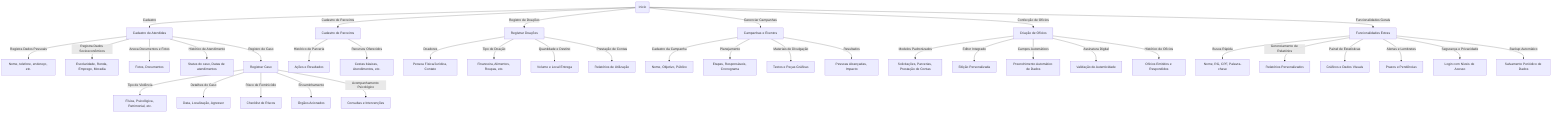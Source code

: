 graph TD;
    Start(Inicio) -->|Cadastro| CadastroAtendida[Cadastro de Atendidas]
    CadastroAtendida -->|Registra Dados Pessoais| DadosPessoais[Nome, telefone, endereço, etc.]
    CadastroAtendida -->|Registra Dados Socioeconômicos| DadosSocio[Escolaridade, Renda, Emprego, Moradia]
    CadastroAtendida -->|Anexa Documentos e Fotos| AnexoDocs[Fotos, Documentos]
    CadastroAtendida -->|Histórico de Atendimento| HistoricoAtend[Status do caso, Datas de atendimentos]

    CadastroAtendida -->|Registro de Caso| RegistroCaso[Registrar Caso]
    RegistroCaso -->|Tipo de Violência| TipoViolencia[Física, Psicológica, Patrimonial, etc.]
    RegistroCaso -->|Detalhes do Caso| DetalhesCaso[Data, Localização, Agressor]
    RegistroCaso -->|Risco de Feminicídio| RiscoFem[Checklist de Riscos]
    RegistroCaso -->|Encaminhamento| Encaminhamento[Órgãos Acionados]
    RegistroCaso -->|Acompanhamento Psicológico| AcompanhamentoPsi[Consultas e Intervenções]

    Start -->|Cadastro de Parceiros| CadastroParceiros[Cadastro de Parceiros]
    CadastroParceiros -->|Histórico de Parceria| HistoricoParceiros[Ações e Resultados]
    CadastroParceiros -->|Recursos Oferecidos| RecursosParceiros[Cestas básicas, Atendimentos, etc.]

    Start -->|Registro de Doações| RegistroDoacoes[Registrar Doações]
    RegistroDoacoes -->|Doadores| Doadores[Pessoa Física/Jurídica, Contato]
    RegistroDoacoes -->|Tipo de Doação| TipoDoacao[Financeira, Alimentos, Roupas, etc.]
    RegistroDoacoes -->|Quantidade e Destino| QuantidadeDestino[Volume e Local Entrega]
    RegistroDoacoes -->|Prestação de Contas| PrestacaoContas[Relatórios de Utilização]

    Start -->|Gerenciar Campanhas| CampanhasEventos[Campanhas e Eventos]
    CampanhasEventos -->|Cadastro da Campanha| CadastroCampanha[Nome, Objetivo, Público]
    CampanhasEventos -->|Planejamento| PlanejamentoCampanha[Etapas, Responsáveis, Cronograma]
    CampanhasEventos -->|Materiais de Divulgação| MateriaisDiv[Textos e Peças Gráficas]
    CampanhasEventos -->|Resultados| ResultadosCampanha[Pessoas Alcançadas, Impacto]

    Start -->|Confecção de Ofícios| Oficios[Criação de Ofícios]
    Oficios -->|Modelos Padronizados| ModelosOficios[Solicitações, Parcerias, Prestação de Contas]
    Oficios -->|Editor Integrado| EditorOficios[Edição Personalizada]
    Oficios -->|Campos Automáticos| CamposAuto[Preenchimento Automático de Dados]
    Oficios -->|Assinatura Digital| AssDigital[Validação de Autenticidade]
    Oficios -->|Histórico de Ofícios| HistoricoOficios[Ofícios Emitidos e Respondidos]

    Start -->|Funcionalidades Gerais| Funcionalidades[Funcionalidades Extras]
    Funcionalidades -->|Busca Rápida| BuscaRapida[Nome, RG, CPF, Palavra-chave]
    Funcionalidades -->|Gerenciamento de Relatórios| Relatorios[Relatórios Personalizados]
    Funcionalidades -->|Painel de Estatísticas| PainelDados[Gráficos e Dados Visuais]
    Funcionalidades -->|Alertas e Lembretes| Alertas[Prazos e Pendências]
    Funcionalidades -->|Segurança e Privacidade| Seguranca[Login com Níveis de Acesso]
    Funcionalidades -->|Backup Automático| Backup[Salvamento Periódico de Dados]